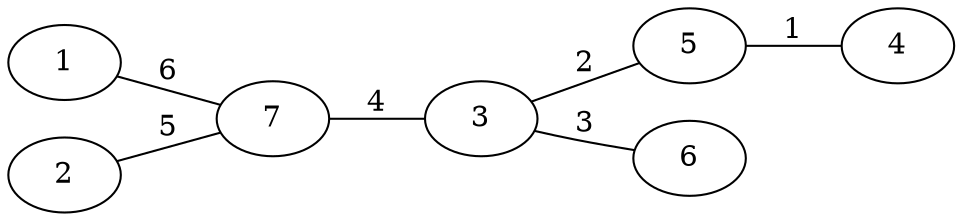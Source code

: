 graph {
layout="dot"
rankdir="LR"

1 -- 7 [label="6"]
2 -- 7 [label="5"]
7 -- 3 [label="4"]
3 -- 5 [label="2"]
3 -- 6 [label="3"]
5 -- 4 [label="1"]
}
